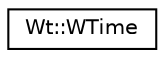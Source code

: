 digraph "Graphical Class Hierarchy"
{
 // LATEX_PDF_SIZE
  edge [fontname="Helvetica",fontsize="10",labelfontname="Helvetica",labelfontsize="10"];
  node [fontname="Helvetica",fontsize="10",shape=record];
  rankdir="LR";
  Node0 [label="Wt::WTime",height=0.2,width=0.4,color="black", fillcolor="white", style="filled",URL="$classWt_1_1WTime.html",tooltip="A value class that defines a clock time."];
}
